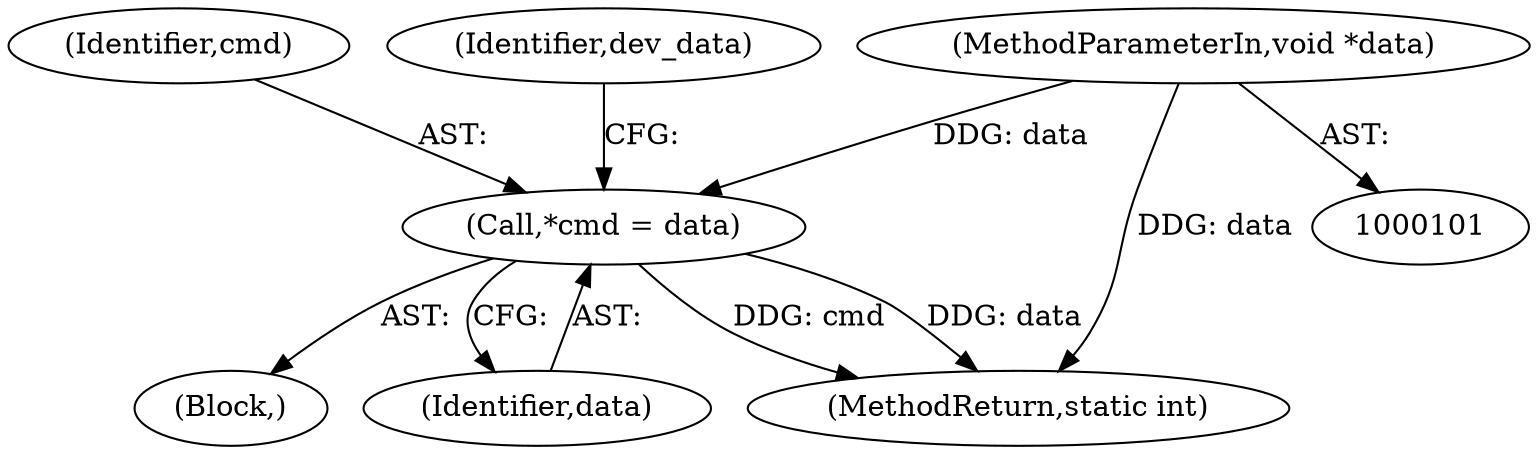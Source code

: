 digraph "0_linux_af6fc858a35b90e89ea7a7ee58e66628c55c776b_0@pointer" {
"1000111" [label="(Call,*cmd = data)"];
"1000105" [label="(MethodParameterIn,void *data)"];
"1000106" [label="(Block,)"];
"1000105" [label="(MethodParameterIn,void *data)"];
"1000113" [label="(Identifier,data)"];
"1000248" [label="(MethodReturn,static int)"];
"1000112" [label="(Identifier,cmd)"];
"1000111" [label="(Call,*cmd = data)"];
"1000115" [label="(Identifier,dev_data)"];
"1000111" -> "1000106"  [label="AST: "];
"1000111" -> "1000113"  [label="CFG: "];
"1000112" -> "1000111"  [label="AST: "];
"1000113" -> "1000111"  [label="AST: "];
"1000115" -> "1000111"  [label="CFG: "];
"1000111" -> "1000248"  [label="DDG: cmd"];
"1000111" -> "1000248"  [label="DDG: data"];
"1000105" -> "1000111"  [label="DDG: data"];
"1000105" -> "1000101"  [label="AST: "];
"1000105" -> "1000248"  [label="DDG: data"];
}

